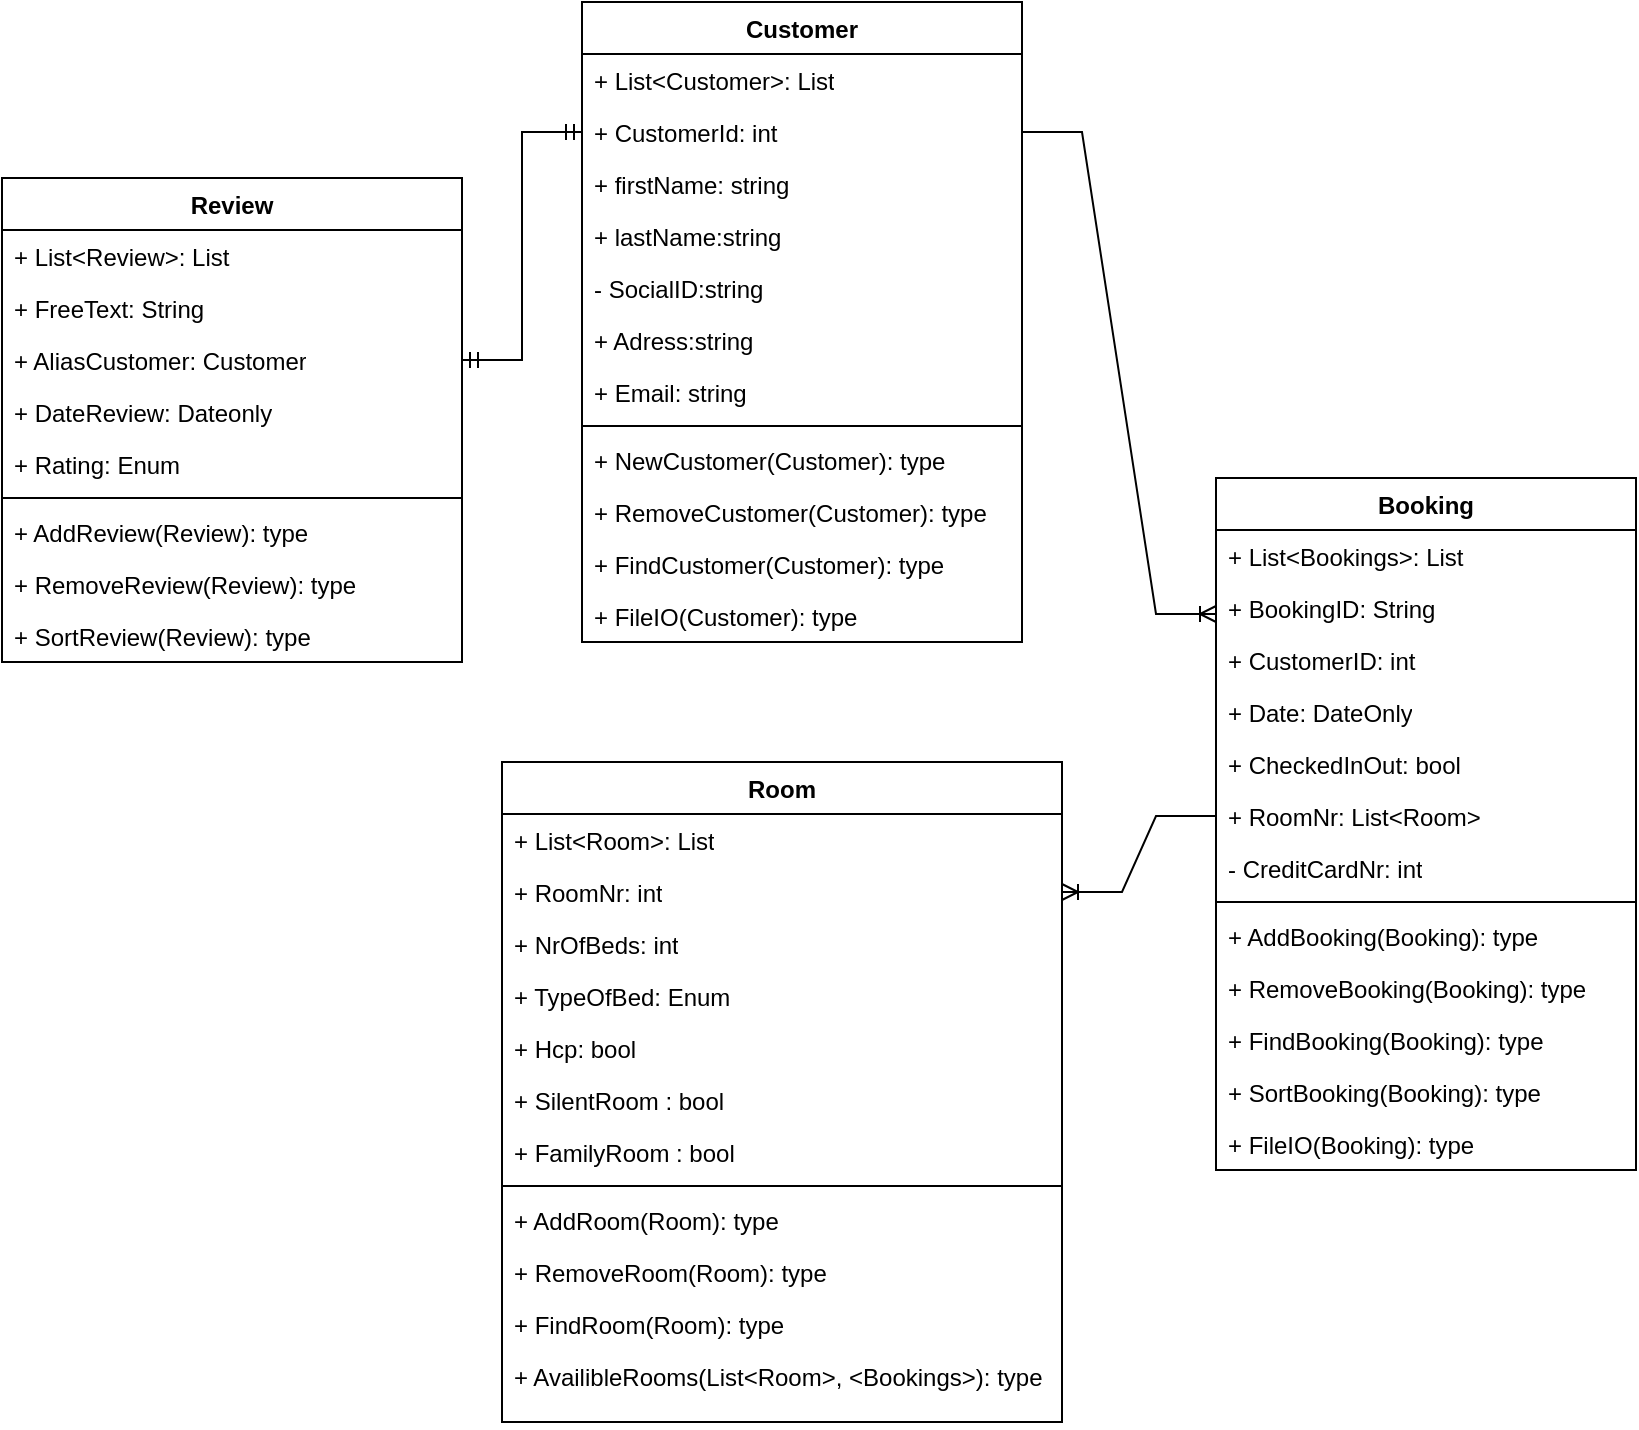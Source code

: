 <mxfile version="22.0.3" type="device">
  <diagram name="Sida-1" id="mYSSC7_Tb58OLXH4Fvpm">
    <mxGraphModel dx="1050" dy="629" grid="1" gridSize="10" guides="1" tooltips="1" connect="1" arrows="1" fold="1" page="1" pageScale="1" pageWidth="827" pageHeight="1169" math="0" shadow="0">
      <root>
        <mxCell id="0" />
        <mxCell id="1" parent="0" />
        <mxCell id="XRpqWktDOGwXDuE8BSPv-1" value="Customer" style="swimlane;fontStyle=1;align=center;verticalAlign=top;childLayout=stackLayout;horizontal=1;startSize=26;horizontalStack=0;resizeParent=1;resizeParentMax=0;resizeLast=0;collapsible=1;marginBottom=0;whiteSpace=wrap;html=1;" parent="1" vertex="1">
          <mxGeometry x="300" width="220" height="320" as="geometry" />
        </mxCell>
        <mxCell id="XRpqWktDOGwXDuE8BSPv-31" value="+ List&amp;lt;Customer&amp;gt;: List" style="text;strokeColor=none;fillColor=none;align=left;verticalAlign=top;spacingLeft=4;spacingRight=4;overflow=hidden;rotatable=0;points=[[0,0.5],[1,0.5]];portConstraint=eastwest;whiteSpace=wrap;html=1;" parent="XRpqWktDOGwXDuE8BSPv-1" vertex="1">
          <mxGeometry y="26" width="220" height="26" as="geometry" />
        </mxCell>
        <mxCell id="XRpqWktDOGwXDuE8BSPv-2" value="+ CustomerId: int" style="text;strokeColor=none;fillColor=none;align=left;verticalAlign=top;spacingLeft=4;spacingRight=4;overflow=hidden;rotatable=0;points=[[0,0.5],[1,0.5]];portConstraint=eastwest;whiteSpace=wrap;html=1;" parent="XRpqWktDOGwXDuE8BSPv-1" vertex="1">
          <mxGeometry y="52" width="220" height="26" as="geometry" />
        </mxCell>
        <mxCell id="XRpqWktDOGwXDuE8BSPv-10" value="+ firstName: string" style="text;strokeColor=none;fillColor=none;align=left;verticalAlign=top;spacingLeft=4;spacingRight=4;overflow=hidden;rotatable=0;points=[[0,0.5],[1,0.5]];portConstraint=eastwest;whiteSpace=wrap;html=1;" parent="XRpqWktDOGwXDuE8BSPv-1" vertex="1">
          <mxGeometry y="78" width="220" height="26" as="geometry" />
        </mxCell>
        <mxCell id="XRpqWktDOGwXDuE8BSPv-11" value="+ lastName:string" style="text;strokeColor=none;fillColor=none;align=left;verticalAlign=top;spacingLeft=4;spacingRight=4;overflow=hidden;rotatable=0;points=[[0,0.5],[1,0.5]];portConstraint=eastwest;whiteSpace=wrap;html=1;" parent="XRpqWktDOGwXDuE8BSPv-1" vertex="1">
          <mxGeometry y="104" width="220" height="26" as="geometry" />
        </mxCell>
        <mxCell id="XRpqWktDOGwXDuE8BSPv-15" value="- SocialID:string" style="text;strokeColor=none;fillColor=none;align=left;verticalAlign=top;spacingLeft=4;spacingRight=4;overflow=hidden;rotatable=0;points=[[0,0.5],[1,0.5]];portConstraint=eastwest;whiteSpace=wrap;html=1;" parent="XRpqWktDOGwXDuE8BSPv-1" vertex="1">
          <mxGeometry y="130" width="220" height="26" as="geometry" />
        </mxCell>
        <mxCell id="XRpqWktDOGwXDuE8BSPv-16" value="+ Adress:string" style="text;strokeColor=none;fillColor=none;align=left;verticalAlign=top;spacingLeft=4;spacingRight=4;overflow=hidden;rotatable=0;points=[[0,0.5],[1,0.5]];portConstraint=eastwest;whiteSpace=wrap;html=1;" parent="XRpqWktDOGwXDuE8BSPv-1" vertex="1">
          <mxGeometry y="156" width="220" height="26" as="geometry" />
        </mxCell>
        <mxCell id="XRpqWktDOGwXDuE8BSPv-12" value="+ Email: string" style="text;strokeColor=none;fillColor=none;align=left;verticalAlign=top;spacingLeft=4;spacingRight=4;overflow=hidden;rotatable=0;points=[[0,0.5],[1,0.5]];portConstraint=eastwest;whiteSpace=wrap;html=1;" parent="XRpqWktDOGwXDuE8BSPv-1" vertex="1">
          <mxGeometry y="182" width="220" height="26" as="geometry" />
        </mxCell>
        <mxCell id="XRpqWktDOGwXDuE8BSPv-3" value="" style="line;strokeWidth=1;fillColor=none;align=left;verticalAlign=middle;spacingTop=-1;spacingLeft=3;spacingRight=3;rotatable=0;labelPosition=right;points=[];portConstraint=eastwest;strokeColor=inherit;" parent="XRpqWktDOGwXDuE8BSPv-1" vertex="1">
          <mxGeometry y="208" width="220" height="8" as="geometry" />
        </mxCell>
        <mxCell id="XRpqWktDOGwXDuE8BSPv-4" value="+ NewCustomer(Customer): type" style="text;strokeColor=none;fillColor=none;align=left;verticalAlign=top;spacingLeft=4;spacingRight=4;overflow=hidden;rotatable=0;points=[[0,0.5],[1,0.5]];portConstraint=eastwest;whiteSpace=wrap;html=1;" parent="XRpqWktDOGwXDuE8BSPv-1" vertex="1">
          <mxGeometry y="216" width="220" height="26" as="geometry" />
        </mxCell>
        <mxCell id="XRpqWktDOGwXDuE8BSPv-13" value="+ RemoveCustomer(Customer): type" style="text;strokeColor=none;fillColor=none;align=left;verticalAlign=top;spacingLeft=4;spacingRight=4;overflow=hidden;rotatable=0;points=[[0,0.5],[1,0.5]];portConstraint=eastwest;whiteSpace=wrap;html=1;" parent="XRpqWktDOGwXDuE8BSPv-1" vertex="1">
          <mxGeometry y="242" width="220" height="26" as="geometry" />
        </mxCell>
        <mxCell id="XRpqWktDOGwXDuE8BSPv-14" value="+ FindCustomer(Customer): type" style="text;strokeColor=none;fillColor=none;align=left;verticalAlign=top;spacingLeft=4;spacingRight=4;overflow=hidden;rotatable=0;points=[[0,0.5],[1,0.5]];portConstraint=eastwest;whiteSpace=wrap;html=1;" parent="XRpqWktDOGwXDuE8BSPv-1" vertex="1">
          <mxGeometry y="268" width="220" height="26" as="geometry" />
        </mxCell>
        <mxCell id="XRpqWktDOGwXDuE8BSPv-68" value="+ FileIO(Customer): type" style="text;strokeColor=none;fillColor=none;align=left;verticalAlign=top;spacingLeft=4;spacingRight=4;overflow=hidden;rotatable=0;points=[[0,0.5],[1,0.5]];portConstraint=eastwest;whiteSpace=wrap;html=1;" parent="XRpqWktDOGwXDuE8BSPv-1" vertex="1">
          <mxGeometry y="294" width="220" height="26" as="geometry" />
        </mxCell>
        <mxCell id="XRpqWktDOGwXDuE8BSPv-18" value="Room" style="swimlane;fontStyle=1;align=center;verticalAlign=top;childLayout=stackLayout;horizontal=1;startSize=26;horizontalStack=0;resizeParent=1;resizeParentMax=0;resizeLast=0;collapsible=1;marginBottom=0;whiteSpace=wrap;html=1;" parent="1" vertex="1">
          <mxGeometry x="260" y="380" width="280" height="330" as="geometry" />
        </mxCell>
        <mxCell id="XRpqWktDOGwXDuE8BSPv-30" value="+ List&amp;lt;Room&amp;gt;: List" style="text;strokeColor=none;fillColor=none;align=left;verticalAlign=top;spacingLeft=4;spacingRight=4;overflow=hidden;rotatable=0;points=[[0,0.5],[1,0.5]];portConstraint=eastwest;whiteSpace=wrap;html=1;" parent="XRpqWktDOGwXDuE8BSPv-18" vertex="1">
          <mxGeometry y="26" width="280" height="26" as="geometry" />
        </mxCell>
        <mxCell id="XRpqWktDOGwXDuE8BSPv-19" value="+ RoomNr: int" style="text;strokeColor=none;fillColor=none;align=left;verticalAlign=top;spacingLeft=4;spacingRight=4;overflow=hidden;rotatable=0;points=[[0,0.5],[1,0.5]];portConstraint=eastwest;whiteSpace=wrap;html=1;" parent="XRpqWktDOGwXDuE8BSPv-18" vertex="1">
          <mxGeometry y="52" width="280" height="26" as="geometry" />
        </mxCell>
        <mxCell id="XRpqWktDOGwXDuE8BSPv-20" value="+ NrOfBeds: int" style="text;strokeColor=none;fillColor=none;align=left;verticalAlign=top;spacingLeft=4;spacingRight=4;overflow=hidden;rotatable=0;points=[[0,0.5],[1,0.5]];portConstraint=eastwest;whiteSpace=wrap;html=1;" parent="XRpqWktDOGwXDuE8BSPv-18" vertex="1">
          <mxGeometry y="78" width="280" height="26" as="geometry" />
        </mxCell>
        <mxCell id="XRpqWktDOGwXDuE8BSPv-21" value="+ TypeOfBed: Enum" style="text;strokeColor=none;fillColor=none;align=left;verticalAlign=top;spacingLeft=4;spacingRight=4;overflow=hidden;rotatable=0;points=[[0,0.5],[1,0.5]];portConstraint=eastwest;whiteSpace=wrap;html=1;" parent="XRpqWktDOGwXDuE8BSPv-18" vertex="1">
          <mxGeometry y="104" width="280" height="26" as="geometry" />
        </mxCell>
        <mxCell id="XRpqWktDOGwXDuE8BSPv-22" value="+ Hcp&lt;span style=&quot;background-color: initial;&quot;&gt;: bool&lt;/span&gt;" style="text;strokeColor=none;fillColor=none;align=left;verticalAlign=top;spacingLeft=4;spacingRight=4;overflow=hidden;rotatable=0;points=[[0,0.5],[1,0.5]];portConstraint=eastwest;whiteSpace=wrap;html=1;" parent="XRpqWktDOGwXDuE8BSPv-18" vertex="1">
          <mxGeometry y="130" width="280" height="26" as="geometry" />
        </mxCell>
        <mxCell id="XRpqWktDOGwXDuE8BSPv-23" value="+ SilentRoom : bool" style="text;strokeColor=none;fillColor=none;align=left;verticalAlign=top;spacingLeft=4;spacingRight=4;overflow=hidden;rotatable=0;points=[[0,0.5],[1,0.5]];portConstraint=eastwest;whiteSpace=wrap;html=1;" parent="XRpqWktDOGwXDuE8BSPv-18" vertex="1">
          <mxGeometry y="156" width="280" height="26" as="geometry" />
        </mxCell>
        <mxCell id="XRpqWktDOGwXDuE8BSPv-24" value="+ FamilyRoom : bool" style="text;strokeColor=none;fillColor=none;align=left;verticalAlign=top;spacingLeft=4;spacingRight=4;overflow=hidden;rotatable=0;points=[[0,0.5],[1,0.5]];portConstraint=eastwest;whiteSpace=wrap;html=1;" parent="XRpqWktDOGwXDuE8BSPv-18" vertex="1">
          <mxGeometry y="182" width="280" height="26" as="geometry" />
        </mxCell>
        <mxCell id="XRpqWktDOGwXDuE8BSPv-25" value="" style="line;strokeWidth=1;fillColor=none;align=left;verticalAlign=middle;spacingTop=-1;spacingLeft=3;spacingRight=3;rotatable=0;labelPosition=right;points=[];portConstraint=eastwest;strokeColor=inherit;" parent="XRpqWktDOGwXDuE8BSPv-18" vertex="1">
          <mxGeometry y="208" width="280" height="8" as="geometry" />
        </mxCell>
        <mxCell id="XRpqWktDOGwXDuE8BSPv-26" value="+ AddRoom(Room): type" style="text;strokeColor=none;fillColor=none;align=left;verticalAlign=top;spacingLeft=4;spacingRight=4;overflow=hidden;rotatable=0;points=[[0,0.5],[1,0.5]];portConstraint=eastwest;whiteSpace=wrap;html=1;" parent="XRpqWktDOGwXDuE8BSPv-18" vertex="1">
          <mxGeometry y="216" width="280" height="26" as="geometry" />
        </mxCell>
        <mxCell id="XRpqWktDOGwXDuE8BSPv-27" value="+ RemoveRoom(Room): type" style="text;strokeColor=none;fillColor=none;align=left;verticalAlign=top;spacingLeft=4;spacingRight=4;overflow=hidden;rotatable=0;points=[[0,0.5],[1,0.5]];portConstraint=eastwest;whiteSpace=wrap;html=1;" parent="XRpqWktDOGwXDuE8BSPv-18" vertex="1">
          <mxGeometry y="242" width="280" height="26" as="geometry" />
        </mxCell>
        <mxCell id="XRpqWktDOGwXDuE8BSPv-28" value="+ FindRoom(Room): type" style="text;strokeColor=none;fillColor=none;align=left;verticalAlign=top;spacingLeft=4;spacingRight=4;overflow=hidden;rotatable=0;points=[[0,0.5],[1,0.5]];portConstraint=eastwest;whiteSpace=wrap;html=1;" parent="XRpqWktDOGwXDuE8BSPv-18" vertex="1">
          <mxGeometry y="268" width="280" height="26" as="geometry" />
        </mxCell>
        <mxCell id="XRpqWktDOGwXDuE8BSPv-46" value="+ AvailibleRooms(List&amp;lt;Room&amp;gt;, &amp;lt;Bookings&amp;gt;): type" style="text;strokeColor=none;fillColor=none;align=left;verticalAlign=top;spacingLeft=4;spacingRight=4;overflow=hidden;rotatable=0;points=[[0,0.5],[1,0.5]];portConstraint=eastwest;whiteSpace=wrap;html=1;" parent="XRpqWktDOGwXDuE8BSPv-18" vertex="1">
          <mxGeometry y="294" width="280" height="36" as="geometry" />
        </mxCell>
        <mxCell id="XRpqWktDOGwXDuE8BSPv-32" value="Booking" style="swimlane;fontStyle=1;align=center;verticalAlign=top;childLayout=stackLayout;horizontal=1;startSize=26;horizontalStack=0;resizeParent=1;resizeParentMax=0;resizeLast=0;collapsible=1;marginBottom=0;whiteSpace=wrap;html=1;" parent="1" vertex="1">
          <mxGeometry x="617" y="238" width="210" height="346" as="geometry" />
        </mxCell>
        <mxCell id="XRpqWktDOGwXDuE8BSPv-34" value="+ List&amp;lt;Bookings&amp;gt;: List" style="text;strokeColor=none;fillColor=none;align=left;verticalAlign=top;spacingLeft=4;spacingRight=4;overflow=hidden;rotatable=0;points=[[0,0.5],[1,0.5]];portConstraint=eastwest;whiteSpace=wrap;html=1;" parent="XRpqWktDOGwXDuE8BSPv-32" vertex="1">
          <mxGeometry y="26" width="210" height="26" as="geometry" />
        </mxCell>
        <mxCell id="XRpqWktDOGwXDuE8BSPv-63" value="+ BookingID: String" style="text;strokeColor=none;fillColor=none;align=left;verticalAlign=top;spacingLeft=4;spacingRight=4;overflow=hidden;rotatable=0;points=[[0,0.5],[1,0.5]];portConstraint=eastwest;whiteSpace=wrap;html=1;" parent="XRpqWktDOGwXDuE8BSPv-32" vertex="1">
          <mxGeometry y="52" width="210" height="26" as="geometry" />
        </mxCell>
        <mxCell id="XRpqWktDOGwXDuE8BSPv-47" value="+ CustomerID: int" style="text;strokeColor=none;fillColor=none;align=left;verticalAlign=top;spacingLeft=4;spacingRight=4;overflow=hidden;rotatable=0;points=[[0,0.5],[1,0.5]];portConstraint=eastwest;whiteSpace=wrap;html=1;" parent="XRpqWktDOGwXDuE8BSPv-32" vertex="1">
          <mxGeometry y="78" width="210" height="26" as="geometry" />
        </mxCell>
        <mxCell id="XRpqWktDOGwXDuE8BSPv-60" value="" style="edgeStyle=entityRelationEdgeStyle;fontSize=12;html=1;endArrow=ERoneToMany;rounded=0;entryX=1.008;entryY=0.076;entryDx=0;entryDy=0;entryPerimeter=0;exitX=1;exitY=0.5;exitDx=0;exitDy=0;" parent="XRpqWktDOGwXDuE8BSPv-32" source="XRpqWktDOGwXDuE8BSPv-2" edge="1">
          <mxGeometry width="100" height="100" relative="1" as="geometry">
            <mxPoint x="78.24" y="440.66" as="sourcePoint" />
            <mxPoint y="68.004" as="targetPoint" />
            <Array as="points">
              <mxPoint x="-311.76" y="235.66" />
            </Array>
          </mxGeometry>
        </mxCell>
        <mxCell id="XRpqWktDOGwXDuE8BSPv-35" value="+ Date: DateOnly" style="text;strokeColor=none;fillColor=none;align=left;verticalAlign=top;spacingLeft=4;spacingRight=4;overflow=hidden;rotatable=0;points=[[0,0.5],[1,0.5]];portConstraint=eastwest;whiteSpace=wrap;html=1;" parent="XRpqWktDOGwXDuE8BSPv-32" vertex="1">
          <mxGeometry y="104" width="210" height="26" as="geometry" />
        </mxCell>
        <mxCell id="XRpqWktDOGwXDuE8BSPv-36" value="+ CheckedInOut: bool" style="text;strokeColor=none;fillColor=none;align=left;verticalAlign=top;spacingLeft=4;spacingRight=4;overflow=hidden;rotatable=0;points=[[0,0.5],[1,0.5]];portConstraint=eastwest;whiteSpace=wrap;html=1;" parent="XRpqWktDOGwXDuE8BSPv-32" vertex="1">
          <mxGeometry y="130" width="210" height="26" as="geometry" />
        </mxCell>
        <mxCell id="XRpqWktDOGwXDuE8BSPv-37" value="+ RoomNr&lt;span style=&quot;background-color: initial;&quot;&gt;: List&amp;lt;Room&amp;gt;&lt;/span&gt;" style="text;strokeColor=none;fillColor=none;align=left;verticalAlign=top;spacingLeft=4;spacingRight=4;overflow=hidden;rotatable=0;points=[[0,0.5],[1,0.5]];portConstraint=eastwest;whiteSpace=wrap;html=1;" parent="XRpqWktDOGwXDuE8BSPv-32" vertex="1">
          <mxGeometry y="156" width="210" height="26" as="geometry" />
        </mxCell>
        <mxCell id="XRpqWktDOGwXDuE8BSPv-39" value="- CreditCardNr: int" style="text;strokeColor=none;fillColor=none;align=left;verticalAlign=top;spacingLeft=4;spacingRight=4;overflow=hidden;rotatable=0;points=[[0,0.5],[1,0.5]];portConstraint=eastwest;whiteSpace=wrap;html=1;" parent="XRpqWktDOGwXDuE8BSPv-32" vertex="1">
          <mxGeometry y="182" width="210" height="26" as="geometry" />
        </mxCell>
        <mxCell id="XRpqWktDOGwXDuE8BSPv-40" value="" style="line;strokeWidth=1;fillColor=none;align=left;verticalAlign=middle;spacingTop=-1;spacingLeft=3;spacingRight=3;rotatable=0;labelPosition=right;points=[];portConstraint=eastwest;strokeColor=inherit;" parent="XRpqWktDOGwXDuE8BSPv-32" vertex="1">
          <mxGeometry y="208" width="210" height="8" as="geometry" />
        </mxCell>
        <mxCell id="XRpqWktDOGwXDuE8BSPv-41" value="+ AddBooking(Booking): type" style="text;strokeColor=none;fillColor=none;align=left;verticalAlign=top;spacingLeft=4;spacingRight=4;overflow=hidden;rotatable=0;points=[[0,0.5],[1,0.5]];portConstraint=eastwest;whiteSpace=wrap;html=1;" parent="XRpqWktDOGwXDuE8BSPv-32" vertex="1">
          <mxGeometry y="216" width="210" height="26" as="geometry" />
        </mxCell>
        <mxCell id="XRpqWktDOGwXDuE8BSPv-42" value="+ RemoveBooking(Booking): type" style="text;strokeColor=none;fillColor=none;align=left;verticalAlign=top;spacingLeft=4;spacingRight=4;overflow=hidden;rotatable=0;points=[[0,0.5],[1,0.5]];portConstraint=eastwest;whiteSpace=wrap;html=1;" parent="XRpqWktDOGwXDuE8BSPv-32" vertex="1">
          <mxGeometry y="242" width="210" height="26" as="geometry" />
        </mxCell>
        <mxCell id="XRpqWktDOGwXDuE8BSPv-43" value="+ FindBooking(Booking): type" style="text;strokeColor=none;fillColor=none;align=left;verticalAlign=top;spacingLeft=4;spacingRight=4;overflow=hidden;rotatable=0;points=[[0,0.5],[1,0.5]];portConstraint=eastwest;whiteSpace=wrap;html=1;" parent="XRpqWktDOGwXDuE8BSPv-32" vertex="1">
          <mxGeometry y="268" width="210" height="26" as="geometry" />
        </mxCell>
        <mxCell id="XRpqWktDOGwXDuE8BSPv-58" value="+ SortBooking(Booking): type" style="text;strokeColor=none;fillColor=none;align=left;verticalAlign=top;spacingLeft=4;spacingRight=4;overflow=hidden;rotatable=0;points=[[0,0.5],[1,0.5]];portConstraint=eastwest;whiteSpace=wrap;html=1;" parent="XRpqWktDOGwXDuE8BSPv-32" vertex="1">
          <mxGeometry y="294" width="210" height="26" as="geometry" />
        </mxCell>
        <mxCell id="XRpqWktDOGwXDuE8BSPv-69" value="+ FileIO(Booking): type" style="text;strokeColor=none;fillColor=none;align=left;verticalAlign=top;spacingLeft=4;spacingRight=4;overflow=hidden;rotatable=0;points=[[0,0.5],[1,0.5]];portConstraint=eastwest;whiteSpace=wrap;html=1;" parent="XRpqWktDOGwXDuE8BSPv-32" vertex="1">
          <mxGeometry y="320" width="210" height="26" as="geometry" />
        </mxCell>
        <mxCell id="XRpqWktDOGwXDuE8BSPv-48" value="Review" style="swimlane;fontStyle=1;align=center;verticalAlign=top;childLayout=stackLayout;horizontal=1;startSize=26;horizontalStack=0;resizeParent=1;resizeParentMax=0;resizeLast=0;collapsible=1;marginBottom=0;whiteSpace=wrap;html=1;" parent="1" vertex="1">
          <mxGeometry x="10" y="88" width="230" height="242" as="geometry" />
        </mxCell>
        <mxCell id="XRpqWktDOGwXDuE8BSPv-49" value="+ List&amp;lt;Review&amp;gt;: List" style="text;strokeColor=none;fillColor=none;align=left;verticalAlign=top;spacingLeft=4;spacingRight=4;overflow=hidden;rotatable=0;points=[[0,0.5],[1,0.5]];portConstraint=eastwest;whiteSpace=wrap;html=1;" parent="XRpqWktDOGwXDuE8BSPv-48" vertex="1">
          <mxGeometry y="26" width="230" height="26" as="geometry" />
        </mxCell>
        <mxCell id="XRpqWktDOGwXDuE8BSPv-54" value="+ FreeText: String" style="text;strokeColor=none;fillColor=none;align=left;verticalAlign=top;spacingLeft=4;spacingRight=4;overflow=hidden;rotatable=0;points=[[0,0.5],[1,0.5]];portConstraint=eastwest;whiteSpace=wrap;html=1;" parent="XRpqWktDOGwXDuE8BSPv-48" vertex="1">
          <mxGeometry y="52" width="230" height="26" as="geometry" />
        </mxCell>
        <mxCell id="XRpqWktDOGwXDuE8BSPv-52" value="+ AliasCustomer: Customer" style="text;strokeColor=none;fillColor=none;align=left;verticalAlign=top;spacingLeft=4;spacingRight=4;overflow=hidden;rotatable=0;points=[[0,0.5],[1,0.5]];portConstraint=eastwest;whiteSpace=wrap;html=1;" parent="XRpqWktDOGwXDuE8BSPv-48" vertex="1">
          <mxGeometry y="78" width="230" height="26" as="geometry" />
        </mxCell>
        <mxCell id="XRpqWktDOGwXDuE8BSPv-53" value="+ DateReview: Dateonly" style="text;strokeColor=none;fillColor=none;align=left;verticalAlign=top;spacingLeft=4;spacingRight=4;overflow=hidden;rotatable=0;points=[[0,0.5],[1,0.5]];portConstraint=eastwest;whiteSpace=wrap;html=1;" parent="XRpqWktDOGwXDuE8BSPv-48" vertex="1">
          <mxGeometry y="104" width="230" height="26" as="geometry" />
        </mxCell>
        <mxCell id="XRpqWktDOGwXDuE8BSPv-55" value="+ Rating: Enum" style="text;strokeColor=none;fillColor=none;align=left;verticalAlign=top;spacingLeft=4;spacingRight=4;overflow=hidden;rotatable=0;points=[[0,0.5],[1,0.5]];portConstraint=eastwest;whiteSpace=wrap;html=1;" parent="XRpqWktDOGwXDuE8BSPv-48" vertex="1">
          <mxGeometry y="130" width="230" height="26" as="geometry" />
        </mxCell>
        <mxCell id="XRpqWktDOGwXDuE8BSPv-50" value="" style="line;strokeWidth=1;fillColor=none;align=left;verticalAlign=middle;spacingTop=-1;spacingLeft=3;spacingRight=3;rotatable=0;labelPosition=right;points=[];portConstraint=eastwest;strokeColor=inherit;" parent="XRpqWktDOGwXDuE8BSPv-48" vertex="1">
          <mxGeometry y="156" width="230" height="8" as="geometry" />
        </mxCell>
        <mxCell id="XRpqWktDOGwXDuE8BSPv-51" value="+ AddReview(Review): type" style="text;strokeColor=none;fillColor=none;align=left;verticalAlign=top;spacingLeft=4;spacingRight=4;overflow=hidden;rotatable=0;points=[[0,0.5],[1,0.5]];portConstraint=eastwest;whiteSpace=wrap;html=1;" parent="XRpqWktDOGwXDuE8BSPv-48" vertex="1">
          <mxGeometry y="164" width="230" height="26" as="geometry" />
        </mxCell>
        <mxCell id="XRpqWktDOGwXDuE8BSPv-56" value="+ RemoveReview(Review): type" style="text;strokeColor=none;fillColor=none;align=left;verticalAlign=top;spacingLeft=4;spacingRight=4;overflow=hidden;rotatable=0;points=[[0,0.5],[1,0.5]];portConstraint=eastwest;whiteSpace=wrap;html=1;" parent="XRpqWktDOGwXDuE8BSPv-48" vertex="1">
          <mxGeometry y="190" width="230" height="26" as="geometry" />
        </mxCell>
        <mxCell id="XRpqWktDOGwXDuE8BSPv-57" value="+ SortReview(Review): type" style="text;strokeColor=none;fillColor=none;align=left;verticalAlign=top;spacingLeft=4;spacingRight=4;overflow=hidden;rotatable=0;points=[[0,0.5],[1,0.5]];portConstraint=eastwest;whiteSpace=wrap;html=1;" parent="XRpqWktDOGwXDuE8BSPv-48" vertex="1">
          <mxGeometry y="216" width="230" height="26" as="geometry" />
        </mxCell>
        <mxCell id="XRpqWktDOGwXDuE8BSPv-61" value="" style="edgeStyle=entityRelationEdgeStyle;fontSize=12;html=1;endArrow=ERoneToMany;rounded=0;entryX=1;entryY=0.5;entryDx=0;entryDy=0;exitX=0;exitY=0.5;exitDx=0;exitDy=0;" parent="1" source="XRpqWktDOGwXDuE8BSPv-37" target="XRpqWktDOGwXDuE8BSPv-19" edge="1">
          <mxGeometry width="100" height="100" relative="1" as="geometry">
            <mxPoint x="470" y="380" as="sourcePoint" />
            <mxPoint x="460" y="450" as="targetPoint" />
          </mxGeometry>
        </mxCell>
        <mxCell id="XRpqWktDOGwXDuE8BSPv-62" value="" style="edgeStyle=entityRelationEdgeStyle;fontSize=12;html=1;endArrow=ERmandOne;startArrow=ERmandOne;rounded=0;exitX=1;exitY=0.5;exitDx=0;exitDy=0;entryX=0;entryY=0.5;entryDx=0;entryDy=0;" parent="1" source="XRpqWktDOGwXDuE8BSPv-52" target="XRpqWktDOGwXDuE8BSPv-2" edge="1">
          <mxGeometry width="100" height="100" relative="1" as="geometry">
            <mxPoint x="360" y="380" as="sourcePoint" />
            <mxPoint x="460" y="280" as="targetPoint" />
          </mxGeometry>
        </mxCell>
      </root>
    </mxGraphModel>
  </diagram>
</mxfile>
